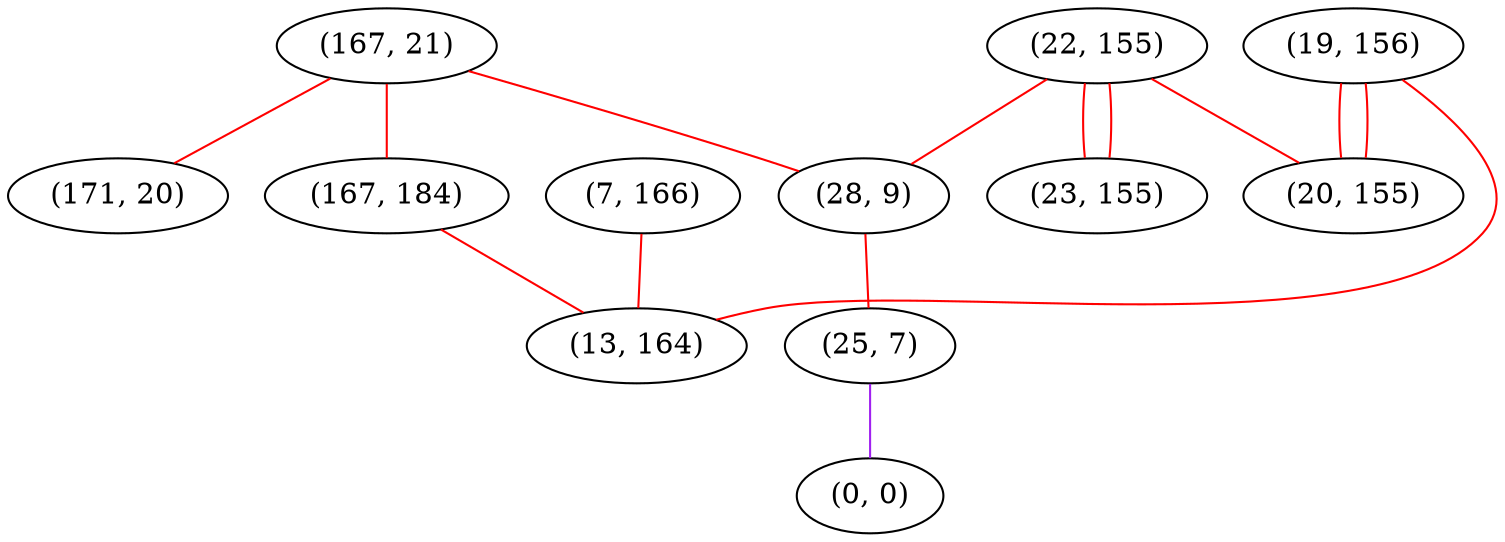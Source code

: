 graph "" {
"(167, 21)";
"(19, 156)";
"(22, 155)";
"(28, 9)";
"(7, 166)";
"(167, 184)";
"(25, 7)";
"(0, 0)";
"(171, 20)";
"(23, 155)";
"(13, 164)";
"(20, 155)";
"(167, 21)" -- "(171, 20)"  [color=red, key=0, weight=1];
"(167, 21)" -- "(28, 9)"  [color=red, key=0, weight=1];
"(167, 21)" -- "(167, 184)"  [color=red, key=0, weight=1];
"(19, 156)" -- "(13, 164)"  [color=red, key=0, weight=1];
"(19, 156)" -- "(20, 155)"  [color=red, key=0, weight=1];
"(19, 156)" -- "(20, 155)"  [color=red, key=1, weight=1];
"(22, 155)" -- "(23, 155)"  [color=red, key=0, weight=1];
"(22, 155)" -- "(23, 155)"  [color=red, key=1, weight=1];
"(22, 155)" -- "(28, 9)"  [color=red, key=0, weight=1];
"(22, 155)" -- "(20, 155)"  [color=red, key=0, weight=1];
"(28, 9)" -- "(25, 7)"  [color=red, key=0, weight=1];
"(7, 166)" -- "(13, 164)"  [color=red, key=0, weight=1];
"(167, 184)" -- "(13, 164)"  [color=red, key=0, weight=1];
"(25, 7)" -- "(0, 0)"  [color=purple, key=0, weight=4];
}
